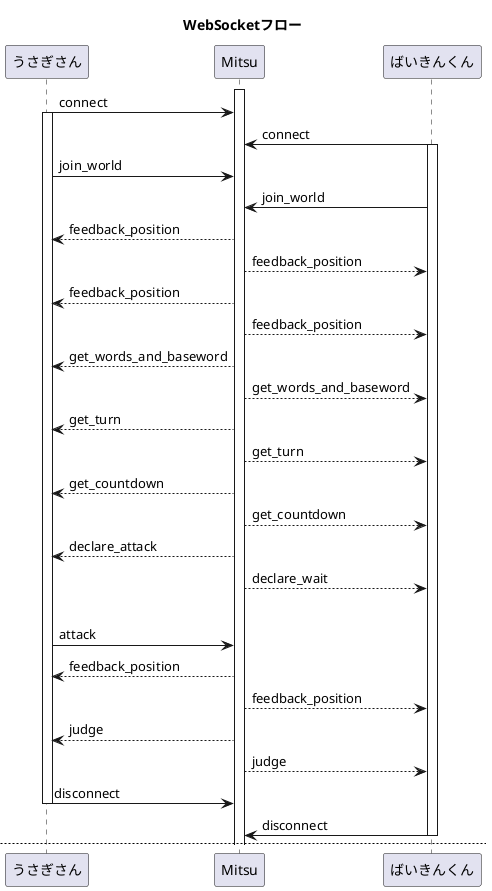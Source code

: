 @startuml
title WebSocketフロー
participant "うさぎさん" as usagi
participant "Mitsu" as server
participant "ばいきんくん" as baikin

activate server
usagi -> server: connect
activate usagi
baikin -> server: connect
activate baikin
usagi -> server: join_world
baikin -> server: join_world
server --> usagi: feedback_position
server --> baikin: feedback_position
server --> usagi: feedback_position
server --> baikin: feedback_position
server --> usagi: get_words_and_baseword
server --> baikin: get_words_and_baseword
server --> usagi: get_turn
server --> baikin: get_turn
server --> usagi: get_countdown
server --> baikin: get_countdown
server --> usagi: declare_attack
server --> baikin: declare_wait
|||
usagi -> server: attack
server --> usagi: feedback_position
server --> baikin: feedback_position
server --> usagi: judge
server --> baikin: judge
usagi -> server: disconnect
deactivate usagi
baikin -> server: disconnect
deactivate baikin

newpage

usagi -> server: connection
activate usagi
baikin -> server: connection
activate baikin
usagi -> server: join_world
baikin -> server: join_world
server --> usagi: feedback_position
server --> baikin: feedback_position
server --> usagi: feedback_position
server --> baikin: feedback_position
server --> usagi: get_words_and_baseword
server --> baikin: get_words_and_baseword
server --> usagi: get_turn
server --> baikin: get_turn
server --> usagi: get_countdown
server --> baikin: get_countdown
server --> usagi: declare_attack
server --> baikin: declare_wait
|||
usagi -> server: disconnect
deactivate usagi
server --> baikin: notice_disconnect
baikin -> server: disconnect
deactivate baikin

newpage

usagi -> server: connection
activate usagi
server --> usagi: invalid_player
usagi -> server: disconnect
deactivate usagi
@enduml